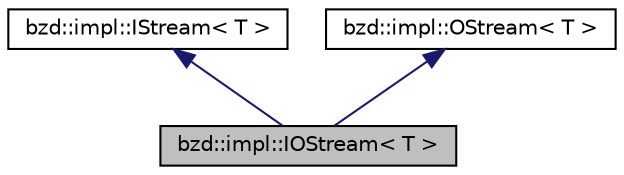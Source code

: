digraph "bzd::impl::IOStream&lt; T &gt;"
{
  edge [fontname="Helvetica",fontsize="10",labelfontname="Helvetica",labelfontsize="10"];
  node [fontname="Helvetica",fontsize="10",shape=record];
  Node0 [label="bzd::impl::IOStream\< T \>",height=0.2,width=0.4,color="black", fillcolor="grey75", style="filled", fontcolor="black"];
  Node1 -> Node0 [dir="back",color="midnightblue",fontsize="10",style="solid",fontname="Helvetica"];
  Node1 [label="bzd::impl::IStream\< T \>",height=0.2,width=0.4,color="black", fillcolor="white", style="filled",URL="$classbzd_1_1impl_1_1IStream.html"];
  Node2 -> Node0 [dir="back",color="midnightblue",fontsize="10",style="solid",fontname="Helvetica"];
  Node2 [label="bzd::impl::OStream\< T \>",height=0.2,width=0.4,color="black", fillcolor="white", style="filled",URL="$classbzd_1_1impl_1_1OStream.html"];
}
